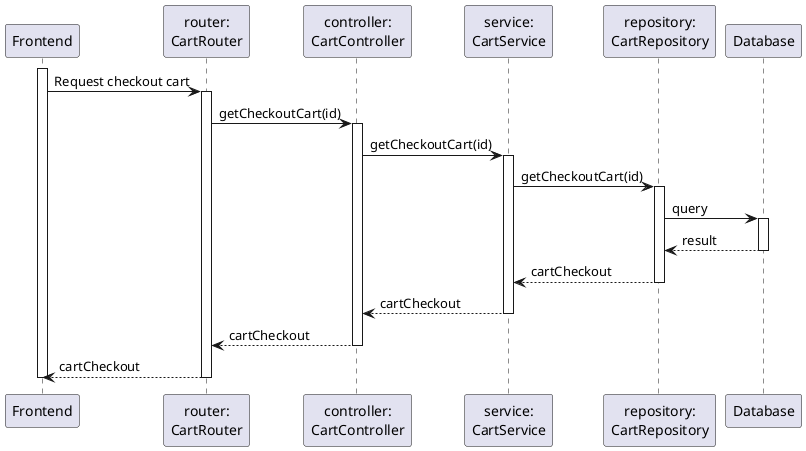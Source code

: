 @startuml

participant Frontend
participant "router:\nCartRouter" as Router
participant "controller:\nCartController" as Controller
participant "service:\nCartService" as Service
participant "repository:\nCartRepository" as Repository
participant Database

activate Frontend
Frontend -> Router: Request checkout cart
activate Router
Router -> Controller: getCheckoutCart(id)
activate Controller
Controller -> Service: getCheckoutCart(id)
activate Service
Service -> Repository: getCheckoutCart(id)
activate Repository
Repository -> Database: query
activate Database
Database --> Repository: result
deactivate Database
Repository --> Service: cartCheckout
deactivate Repository
Service --> Controller: cartCheckout
deactivate Service
Controller --> Router: cartCheckout
deactivate Controller
Router --> Frontend: cartCheckout
deactivate Router
deactivate Frontend

@enduml